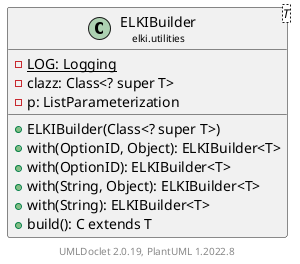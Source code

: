 @startuml
    remove .*\.(Instance|Par|Parameterizer|Factory)$
    set namespaceSeparator none
    hide empty fields
    hide empty methods

    class "<size:14>ELKIBuilder\n<size:10>elki.utilities" as elki.utilities.ELKIBuilder<T> [[ELKIBuilder.html]] {
        {static} -LOG: Logging
        -clazz: Class<? super T>
        -p: ListParameterization
        +ELKIBuilder(Class<? super T>)
        +with(OptionID, Object): ELKIBuilder<T>
        +with(OptionID): ELKIBuilder<T>
        +with(String, Object): ELKIBuilder<T>
        +with(String): ELKIBuilder<T>
        +build(): C extends T
    }

    center footer UMLDoclet 2.0.19, PlantUML 1.2022.8
@enduml
